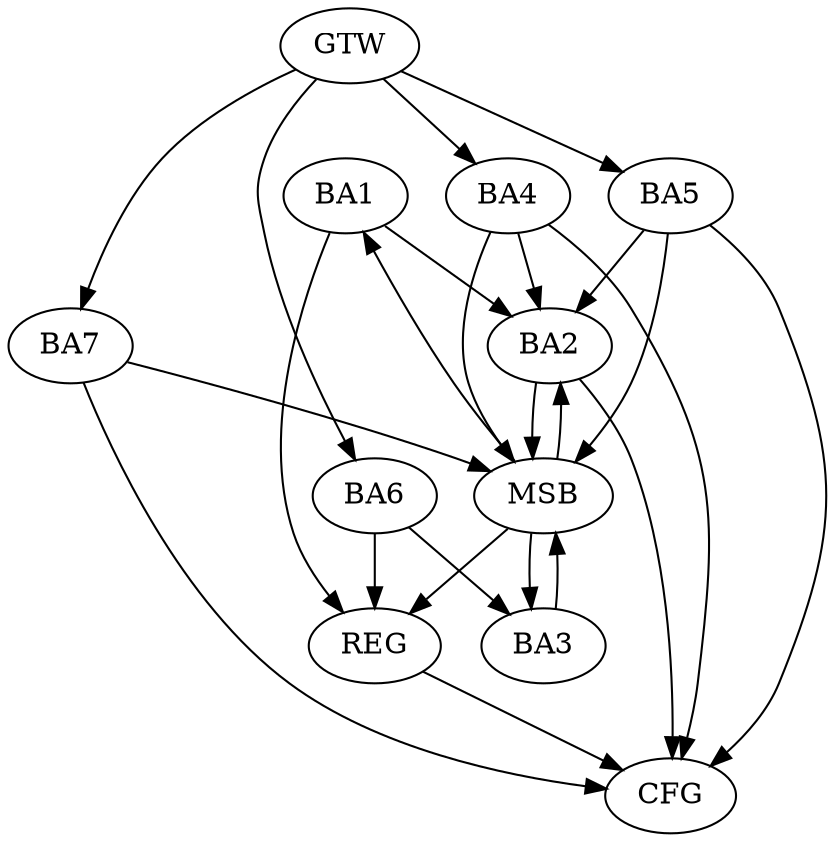 strict digraph G {
  BA1 [ label="BA1" ];
  BA2 [ label="BA2" ];
  BA3 [ label="BA3" ];
  BA4 [ label="BA4" ];
  BA5 [ label="BA5" ];
  BA6 [ label="BA6" ];
  BA7 [ label="BA7" ];
  GTW [ label="GTW" ];
  REG [ label="REG" ];
  MSB [ label="MSB" ];
  CFG [ label="CFG" ];
  BA1 -> BA2;
  BA6 -> BA3;
  GTW -> BA4;
  GTW -> BA5;
  GTW -> BA6;
  GTW -> BA7;
  BA1 -> REG;
  BA6 -> REG;
  BA2 -> MSB;
  MSB -> BA1;
  MSB -> REG;
  BA3 -> MSB;
  MSB -> BA2;
  BA4 -> MSB;
  BA5 -> MSB;
  BA7 -> MSB;
  MSB -> BA3;
  BA5 -> CFG;
  BA7 -> CFG;
  BA2 -> CFG;
  BA4 -> CFG;
  REG -> CFG;
  BA4 -> BA2;
  BA5 -> BA2;
}
